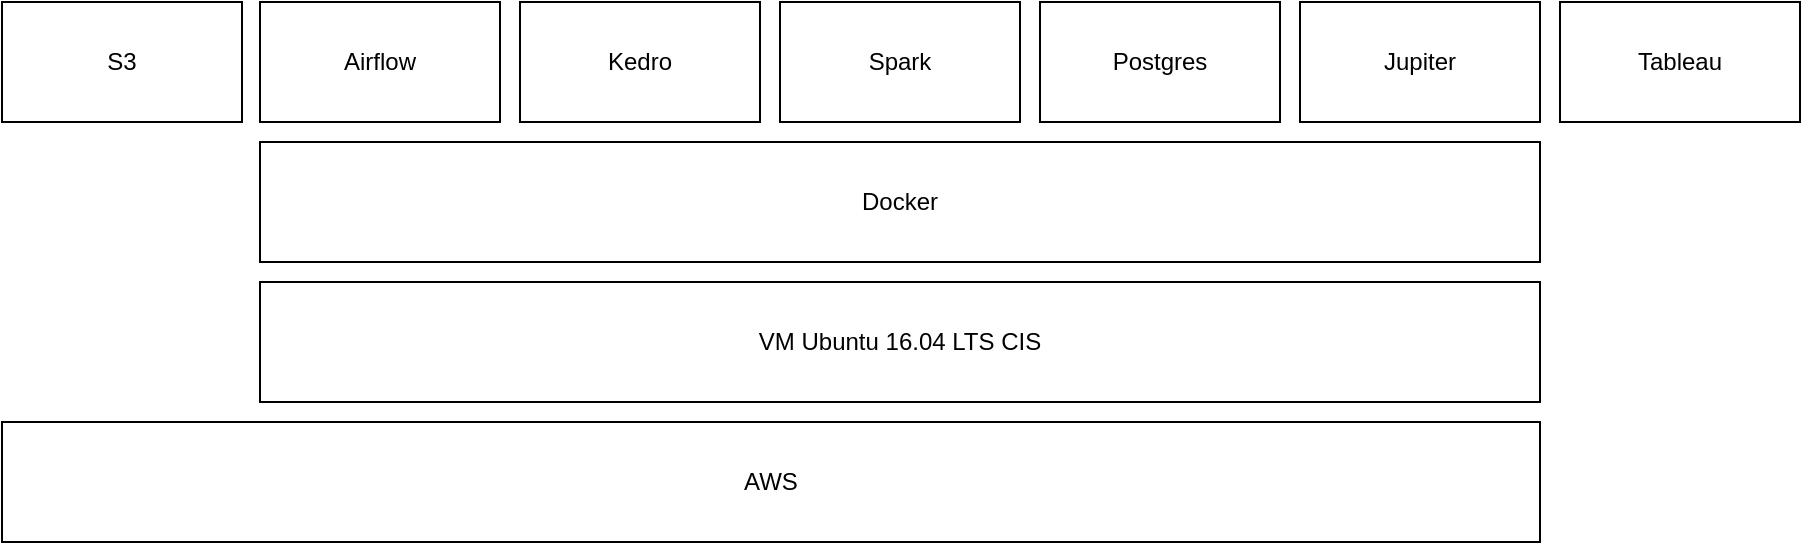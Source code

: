 <mxfile version="10.6.7" type="github"><diagram id="wB_bUAac80xavFPm3_Lx" name="Page-1"><mxGraphModel dx="778" dy="574" grid="1" gridSize="10" guides="1" tooltips="1" connect="1" arrows="1" fold="1" page="1" pageScale="1" pageWidth="827" pageHeight="1169" math="0" shadow="0"><root><mxCell id="0"/><mxCell id="1" parent="0"/><mxCell id="UR4DRnUCQfz5jU1PxoRB-2" value="VM Ubuntu 16.04 LTS CIS" style="rounded=0;whiteSpace=wrap;html=1;" vertex="1" parent="1"><mxGeometry x="149" y="360" width="640" height="60" as="geometry"/></mxCell><mxCell id="UR4DRnUCQfz5jU1PxoRB-3" value="Docker&lt;br&gt;" style="rounded=0;whiteSpace=wrap;html=1;" vertex="1" parent="1"><mxGeometry x="149" y="290" width="640" height="60" as="geometry"/></mxCell><mxCell id="UR4DRnUCQfz5jU1PxoRB-4" value="S3" style="rounded=0;whiteSpace=wrap;html=1;" vertex="1" parent="1"><mxGeometry x="20" y="220" width="120" height="60" as="geometry"/></mxCell><mxCell id="UR4DRnUCQfz5jU1PxoRB-5" value="Airflow" style="rounded=0;whiteSpace=wrap;html=1;" vertex="1" parent="1"><mxGeometry x="149" y="220" width="120" height="60" as="geometry"/></mxCell><mxCell id="UR4DRnUCQfz5jU1PxoRB-6" value="Kedro" style="rounded=0;whiteSpace=wrap;html=1;" vertex="1" parent="1"><mxGeometry x="279" y="220" width="120" height="60" as="geometry"/></mxCell><mxCell id="UR4DRnUCQfz5jU1PxoRB-7" value="Spark" style="rounded=0;whiteSpace=wrap;html=1;" vertex="1" parent="1"><mxGeometry x="409" y="220" width="120" height="60" as="geometry"/></mxCell><mxCell id="UR4DRnUCQfz5jU1PxoRB-9" value="Postgres" style="rounded=0;whiteSpace=wrap;html=1;" vertex="1" parent="1"><mxGeometry x="539" y="220" width="120" height="60" as="geometry"/></mxCell><mxCell id="UR4DRnUCQfz5jU1PxoRB-10" value="Jupiter" style="rounded=0;whiteSpace=wrap;html=1;" vertex="1" parent="1"><mxGeometry x="669" y="220" width="120" height="60" as="geometry"/></mxCell><mxCell id="UR4DRnUCQfz5jU1PxoRB-11" value="AWS" style="rounded=0;whiteSpace=wrap;html=1;" vertex="1" parent="1"><mxGeometry x="20" y="430" width="769" height="60" as="geometry"/></mxCell><mxCell id="UR4DRnUCQfz5jU1PxoRB-12" value="Tableau" style="rounded=0;whiteSpace=wrap;html=1;" vertex="1" parent="1"><mxGeometry x="799" y="220" width="120" height="60" as="geometry"/></mxCell></root></mxGraphModel></diagram></mxfile>